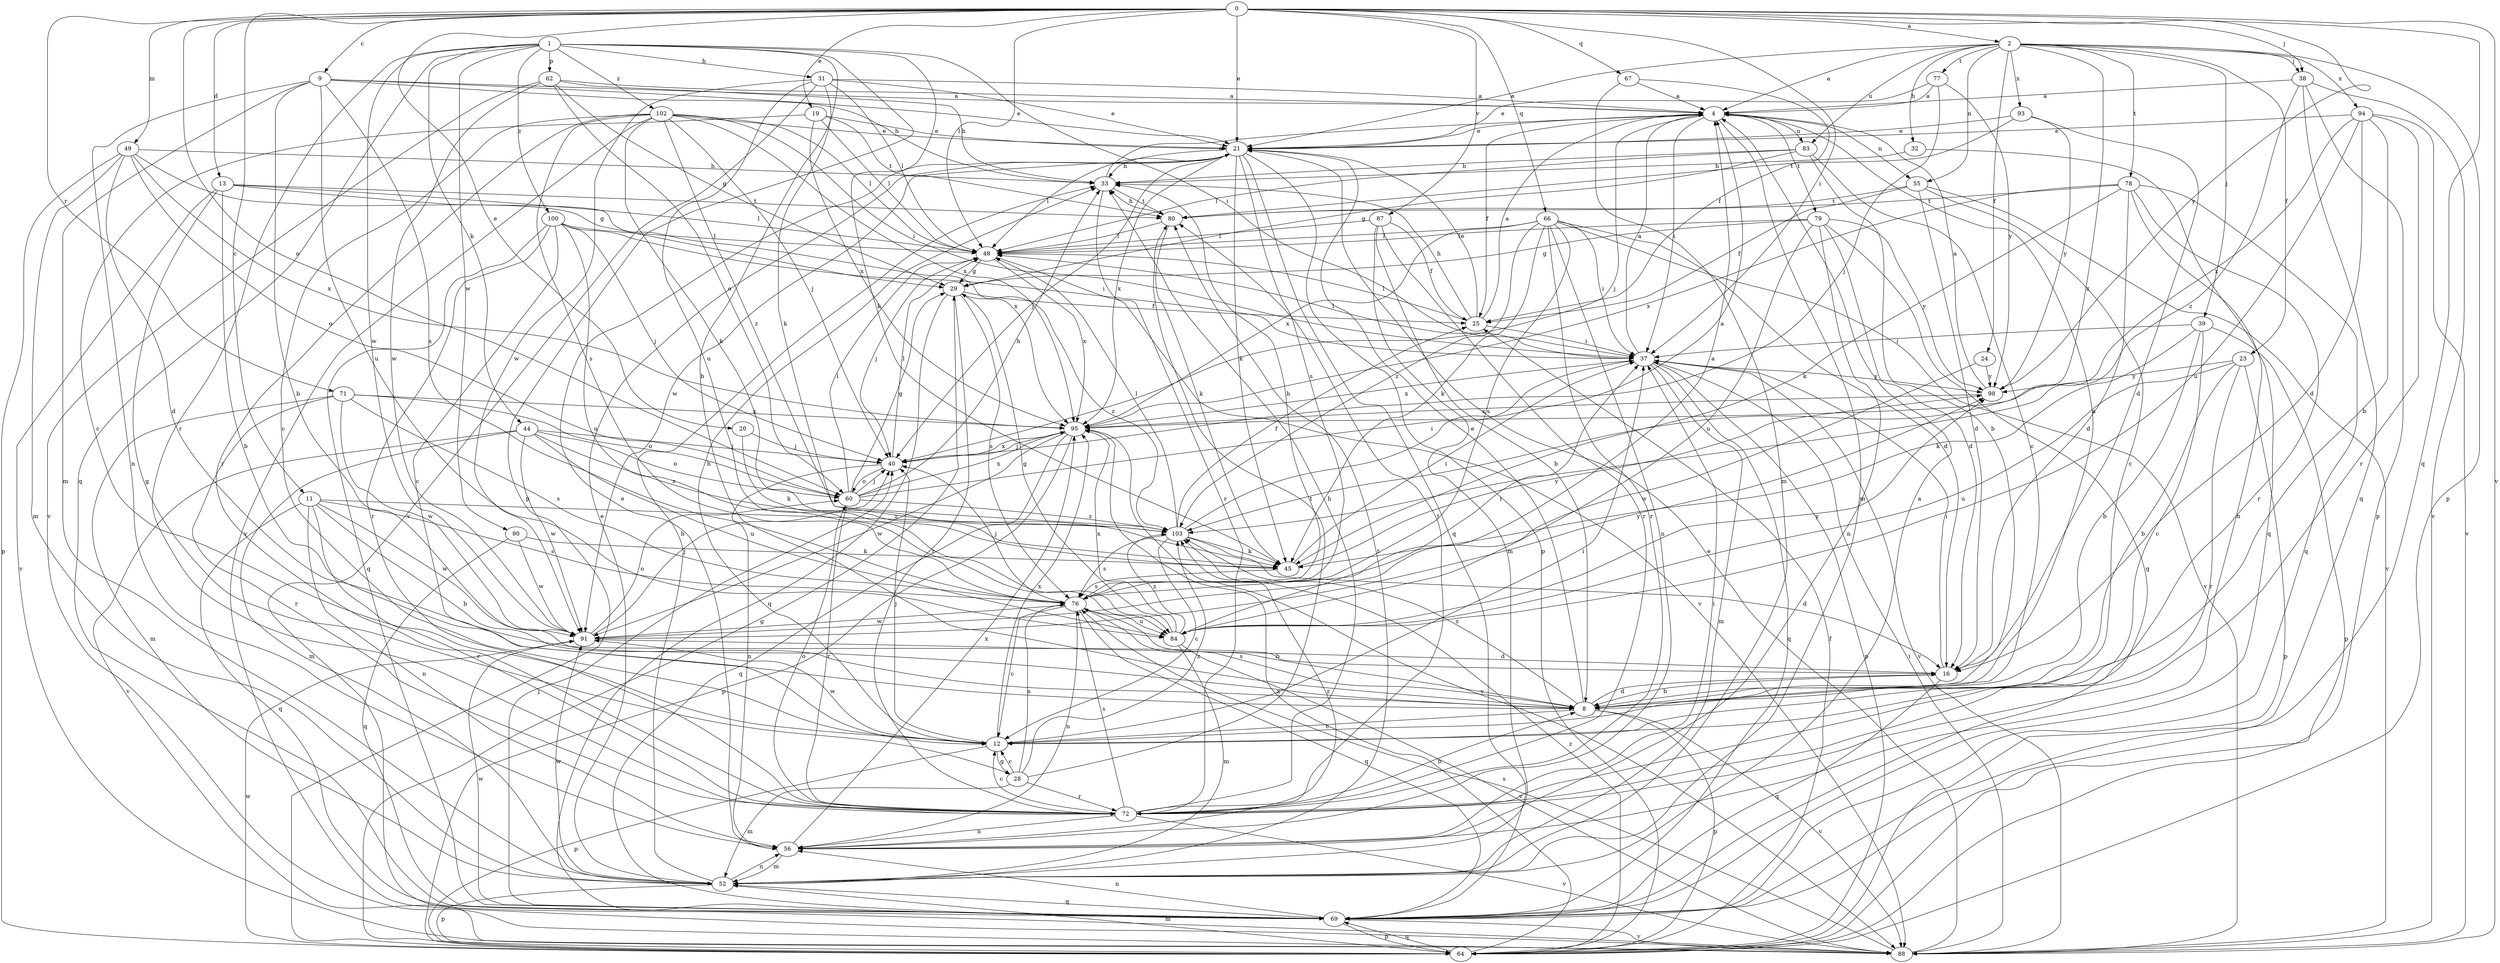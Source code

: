 strict digraph  {
0;
1;
2;
4;
8;
9;
11;
12;
13;
16;
19;
20;
21;
23;
24;
25;
28;
29;
31;
32;
33;
37;
38;
39;
40;
44;
45;
48;
49;
52;
55;
56;
60;
62;
64;
66;
67;
69;
71;
72;
76;
77;
78;
79;
80;
83;
84;
87;
88;
90;
91;
93;
94;
95;
98;
100;
102;
103;
0 -> 2  [label=a];
0 -> 9  [label=c];
0 -> 11  [label=c];
0 -> 13  [label=d];
0 -> 19  [label=e];
0 -> 20  [label=e];
0 -> 21  [label=e];
0 -> 37  [label=i];
0 -> 38  [label=j];
0 -> 48  [label=l];
0 -> 49  [label=m];
0 -> 60  [label=o];
0 -> 66  [label=q];
0 -> 67  [label=q];
0 -> 69  [label=q];
0 -> 71  [label=r];
0 -> 87  [label=v];
0 -> 88  [label=v];
0 -> 98  [label=y];
1 -> 8  [label=b];
1 -> 31  [label=h];
1 -> 37  [label=i];
1 -> 44  [label=k];
1 -> 45  [label=k];
1 -> 62  [label=p];
1 -> 64  [label=p];
1 -> 69  [label=q];
1 -> 72  [label=r];
1 -> 90  [label=w];
1 -> 91  [label=w];
1 -> 100  [label=z];
1 -> 102  [label=z];
2 -> 4  [label=a];
2 -> 21  [label=e];
2 -> 23  [label=f];
2 -> 24  [label=f];
2 -> 32  [label=h];
2 -> 38  [label=j];
2 -> 39  [label=j];
2 -> 55  [label=n];
2 -> 64  [label=p];
2 -> 77  [label=t];
2 -> 78  [label=t];
2 -> 83  [label=u];
2 -> 93  [label=x];
2 -> 94  [label=x];
2 -> 103  [label=z];
4 -> 21  [label=e];
4 -> 25  [label=f];
4 -> 37  [label=i];
4 -> 40  [label=j];
4 -> 52  [label=m];
4 -> 55  [label=n];
4 -> 79  [label=t];
4 -> 83  [label=u];
8 -> 4  [label=a];
8 -> 12  [label=c];
8 -> 16  [label=d];
8 -> 21  [label=e];
8 -> 64  [label=p];
8 -> 76  [label=s];
8 -> 88  [label=v];
8 -> 103  [label=z];
9 -> 4  [label=a];
9 -> 8  [label=b];
9 -> 21  [label=e];
9 -> 33  [label=h];
9 -> 52  [label=m];
9 -> 56  [label=n];
9 -> 76  [label=s];
9 -> 84  [label=u];
11 -> 8  [label=b];
11 -> 56  [label=n];
11 -> 69  [label=q];
11 -> 72  [label=r];
11 -> 76  [label=s];
11 -> 91  [label=w];
11 -> 103  [label=z];
12 -> 28  [label=g];
12 -> 33  [label=h];
12 -> 37  [label=i];
12 -> 40  [label=j];
12 -> 64  [label=p];
12 -> 91  [label=w];
12 -> 95  [label=x];
13 -> 8  [label=b];
13 -> 28  [label=g];
13 -> 48  [label=l];
13 -> 80  [label=t];
13 -> 88  [label=v];
13 -> 95  [label=x];
16 -> 8  [label=b];
16 -> 37  [label=i];
16 -> 69  [label=q];
19 -> 12  [label=c];
19 -> 21  [label=e];
19 -> 48  [label=l];
19 -> 80  [label=t];
19 -> 95  [label=x];
20 -> 40  [label=j];
20 -> 45  [label=k];
21 -> 33  [label=h];
21 -> 40  [label=j];
21 -> 45  [label=k];
21 -> 48  [label=l];
21 -> 64  [label=p];
21 -> 69  [label=q];
21 -> 76  [label=s];
21 -> 91  [label=w];
21 -> 95  [label=x];
23 -> 8  [label=b];
23 -> 64  [label=p];
23 -> 72  [label=r];
23 -> 84  [label=u];
23 -> 98  [label=y];
24 -> 91  [label=w];
24 -> 98  [label=y];
25 -> 4  [label=a];
25 -> 21  [label=e];
25 -> 33  [label=h];
25 -> 37  [label=i];
25 -> 48  [label=l];
28 -> 12  [label=c];
28 -> 52  [label=m];
28 -> 72  [label=r];
28 -> 76  [label=s];
28 -> 80  [label=t];
28 -> 103  [label=z];
29 -> 25  [label=f];
29 -> 69  [label=q];
29 -> 72  [label=r];
29 -> 76  [label=s];
29 -> 103  [label=z];
31 -> 4  [label=a];
31 -> 21  [label=e];
31 -> 45  [label=k];
31 -> 48  [label=l];
31 -> 84  [label=u];
31 -> 88  [label=v];
31 -> 91  [label=w];
32 -> 33  [label=h];
32 -> 69  [label=q];
33 -> 4  [label=a];
33 -> 72  [label=r];
33 -> 80  [label=t];
37 -> 4  [label=a];
37 -> 48  [label=l];
37 -> 52  [label=m];
37 -> 64  [label=p];
37 -> 69  [label=q];
37 -> 88  [label=v];
37 -> 95  [label=x];
37 -> 98  [label=y];
38 -> 4  [label=a];
38 -> 64  [label=p];
38 -> 69  [label=q];
38 -> 88  [label=v];
38 -> 103  [label=z];
39 -> 8  [label=b];
39 -> 12  [label=c];
39 -> 37  [label=i];
39 -> 45  [label=k];
39 -> 64  [label=p];
40 -> 48  [label=l];
40 -> 56  [label=n];
40 -> 60  [label=o];
40 -> 95  [label=x];
44 -> 40  [label=j];
44 -> 52  [label=m];
44 -> 60  [label=o];
44 -> 84  [label=u];
44 -> 88  [label=v];
44 -> 91  [label=w];
44 -> 103  [label=z];
45 -> 37  [label=i];
45 -> 76  [label=s];
45 -> 98  [label=y];
48 -> 29  [label=g];
48 -> 40  [label=j];
48 -> 88  [label=v];
48 -> 95  [label=x];
49 -> 16  [label=d];
49 -> 29  [label=g];
49 -> 33  [label=h];
49 -> 52  [label=m];
49 -> 60  [label=o];
49 -> 64  [label=p];
49 -> 95  [label=x];
52 -> 4  [label=a];
52 -> 21  [label=e];
52 -> 33  [label=h];
52 -> 56  [label=n];
52 -> 64  [label=p];
52 -> 69  [label=q];
52 -> 80  [label=t];
52 -> 91  [label=w];
55 -> 12  [label=c];
55 -> 16  [label=d];
55 -> 25  [label=f];
55 -> 80  [label=t];
55 -> 88  [label=v];
56 -> 21  [label=e];
56 -> 37  [label=i];
56 -> 52  [label=m];
56 -> 95  [label=x];
56 -> 103  [label=z];
60 -> 29  [label=g];
60 -> 33  [label=h];
60 -> 37  [label=i];
60 -> 40  [label=j];
60 -> 48  [label=l];
60 -> 72  [label=r];
60 -> 95  [label=x];
60 -> 103  [label=z];
62 -> 4  [label=a];
62 -> 29  [label=g];
62 -> 33  [label=h];
62 -> 60  [label=o];
62 -> 88  [label=v];
62 -> 91  [label=w];
64 -> 25  [label=f];
64 -> 29  [label=g];
64 -> 52  [label=m];
64 -> 69  [label=q];
64 -> 91  [label=w];
64 -> 95  [label=x];
64 -> 103  [label=z];
66 -> 16  [label=d];
66 -> 37  [label=i];
66 -> 45  [label=k];
66 -> 48  [label=l];
66 -> 56  [label=n];
66 -> 72  [label=r];
66 -> 76  [label=s];
66 -> 88  [label=v];
66 -> 95  [label=x];
66 -> 103  [label=z];
67 -> 4  [label=a];
67 -> 25  [label=f];
67 -> 52  [label=m];
69 -> 40  [label=j];
69 -> 56  [label=n];
69 -> 64  [label=p];
69 -> 88  [label=v];
69 -> 91  [label=w];
71 -> 52  [label=m];
71 -> 60  [label=o];
71 -> 72  [label=r];
71 -> 76  [label=s];
71 -> 91  [label=w];
71 -> 95  [label=x];
72 -> 8  [label=b];
72 -> 12  [label=c];
72 -> 33  [label=h];
72 -> 56  [label=n];
72 -> 60  [label=o];
72 -> 76  [label=s];
72 -> 80  [label=t];
72 -> 88  [label=v];
76 -> 4  [label=a];
76 -> 8  [label=b];
76 -> 12  [label=c];
76 -> 33  [label=h];
76 -> 40  [label=j];
76 -> 56  [label=n];
76 -> 69  [label=q];
76 -> 84  [label=u];
76 -> 91  [label=w];
77 -> 4  [label=a];
77 -> 21  [label=e];
77 -> 40  [label=j];
77 -> 98  [label=y];
78 -> 16  [label=d];
78 -> 45  [label=k];
78 -> 56  [label=n];
78 -> 69  [label=q];
78 -> 72  [label=r];
78 -> 80  [label=t];
78 -> 95  [label=x];
79 -> 16  [label=d];
79 -> 29  [label=g];
79 -> 48  [label=l];
79 -> 56  [label=n];
79 -> 69  [label=q];
79 -> 84  [label=u];
79 -> 98  [label=y];
80 -> 33  [label=h];
80 -> 45  [label=k];
80 -> 48  [label=l];
83 -> 8  [label=b];
83 -> 12  [label=c];
83 -> 29  [label=g];
83 -> 33  [label=h];
83 -> 48  [label=l];
84 -> 29  [label=g];
84 -> 37  [label=i];
84 -> 52  [label=m];
84 -> 88  [label=v];
84 -> 95  [label=x];
84 -> 98  [label=y];
84 -> 103  [label=z];
87 -> 8  [label=b];
87 -> 25  [label=f];
87 -> 48  [label=l];
87 -> 52  [label=m];
87 -> 72  [label=r];
88 -> 21  [label=e];
88 -> 37  [label=i];
88 -> 76  [label=s];
90 -> 45  [label=k];
90 -> 69  [label=q];
90 -> 91  [label=w];
91 -> 16  [label=d];
91 -> 40  [label=j];
91 -> 60  [label=o];
91 -> 98  [label=y];
93 -> 16  [label=d];
93 -> 21  [label=e];
93 -> 80  [label=t];
93 -> 98  [label=y];
94 -> 8  [label=b];
94 -> 16  [label=d];
94 -> 21  [label=e];
94 -> 72  [label=r];
94 -> 84  [label=u];
94 -> 88  [label=v];
94 -> 95  [label=x];
95 -> 40  [label=j];
95 -> 64  [label=p];
95 -> 69  [label=q];
95 -> 88  [label=v];
95 -> 91  [label=w];
98 -> 4  [label=a];
98 -> 95  [label=x];
100 -> 12  [label=c];
100 -> 37  [label=i];
100 -> 40  [label=j];
100 -> 48  [label=l];
100 -> 69  [label=q];
100 -> 72  [label=r];
100 -> 84  [label=u];
102 -> 12  [label=c];
102 -> 21  [label=e];
102 -> 37  [label=i];
102 -> 40  [label=j];
102 -> 45  [label=k];
102 -> 48  [label=l];
102 -> 72  [label=r];
102 -> 76  [label=s];
102 -> 88  [label=v];
102 -> 95  [label=x];
102 -> 103  [label=z];
103 -> 4  [label=a];
103 -> 12  [label=c];
103 -> 16  [label=d];
103 -> 25  [label=f];
103 -> 45  [label=k];
103 -> 48  [label=l];
103 -> 76  [label=s];
}
